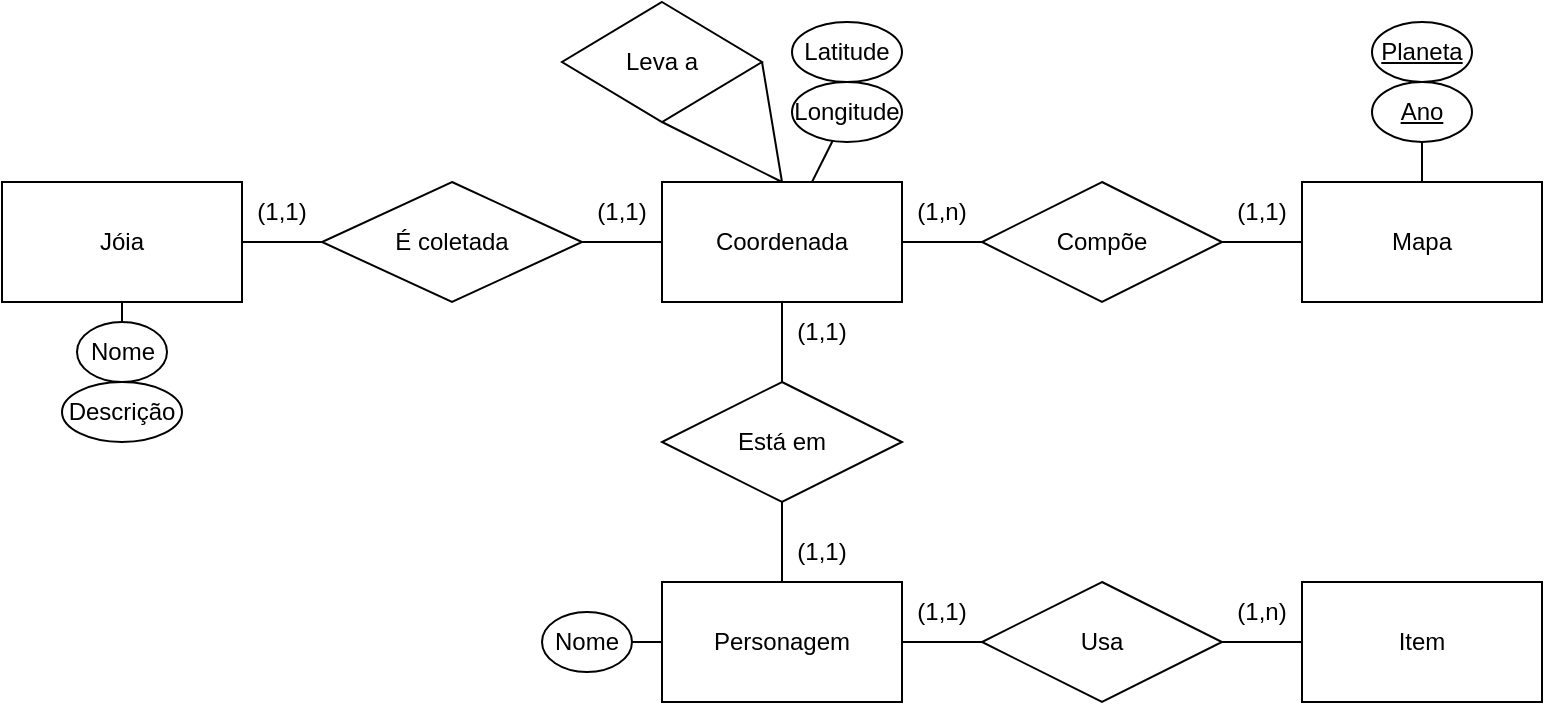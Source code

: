 <mxfile version="16.5.2" type="device"><diagram id="R2lEEEUBdFMjLlhIrx00" name="Page-1"><mxGraphModel dx="948" dy="532" grid="1" gridSize="10" guides="1" tooltips="1" connect="1" arrows="1" fold="1" page="1" pageScale="1" pageWidth="850" pageHeight="1100" math="0" shadow="0" extFonts="Permanent Marker^https://fonts.googleapis.com/css?family=Permanent+Marker"><root><mxCell id="0"/><mxCell id="1" parent="0"/><mxCell id="bvVYsZ8Y6hhxu0jTvmnz-2" value="Mapa" style="rounded=0;whiteSpace=wrap;html=1;" vertex="1" parent="1"><mxGeometry x="680" y="160" width="120" height="60" as="geometry"/></mxCell><mxCell id="bvVYsZ8Y6hhxu0jTvmnz-3" value="&lt;u&gt;Planeta&lt;/u&gt;" style="ellipse;whiteSpace=wrap;html=1;" vertex="1" parent="1"><mxGeometry x="715" y="80" width="50" height="30" as="geometry"/></mxCell><mxCell id="bvVYsZ8Y6hhxu0jTvmnz-4" value="&lt;u&gt;Ano&lt;/u&gt;" style="ellipse;whiteSpace=wrap;html=1;" vertex="1" parent="1"><mxGeometry x="715" y="110" width="50" height="30" as="geometry"/></mxCell><mxCell id="bvVYsZ8Y6hhxu0jTvmnz-9" value="" style="endArrow=none;html=1;rounded=0;exitX=0.5;exitY=0;exitDx=0;exitDy=0;entryX=0.5;entryY=1;entryDx=0;entryDy=0;" edge="1" parent="1" source="bvVYsZ8Y6hhxu0jTvmnz-2" target="bvVYsZ8Y6hhxu0jTvmnz-4"><mxGeometry width="50" height="50" relative="1" as="geometry"><mxPoint x="680" y="190" as="sourcePoint"/><mxPoint x="730" y="140" as="targetPoint"/></mxGeometry></mxCell><mxCell id="bvVYsZ8Y6hhxu0jTvmnz-10" value="Compõe" style="rhombus;whiteSpace=wrap;html=1;" vertex="1" parent="1"><mxGeometry x="520" y="160" width="120" height="60" as="geometry"/></mxCell><mxCell id="bvVYsZ8Y6hhxu0jTvmnz-11" value="" style="endArrow=none;html=1;rounded=0;exitX=1;exitY=0.5;exitDx=0;exitDy=0;entryX=0;entryY=0.5;entryDx=0;entryDy=0;" edge="1" parent="1" source="bvVYsZ8Y6hhxu0jTvmnz-10" target="bvVYsZ8Y6hhxu0jTvmnz-2"><mxGeometry width="50" height="50" relative="1" as="geometry"><mxPoint x="650" y="240" as="sourcePoint"/><mxPoint x="670" y="210" as="targetPoint"/></mxGeometry></mxCell><mxCell id="bvVYsZ8Y6hhxu0jTvmnz-12" value="Coordenada" style="rounded=0;whiteSpace=wrap;html=1;" vertex="1" parent="1"><mxGeometry x="360" y="160" width="120" height="60" as="geometry"/></mxCell><mxCell id="bvVYsZ8Y6hhxu0jTvmnz-13" value="" style="endArrow=none;html=1;rounded=0;entryX=0;entryY=0.5;entryDx=0;entryDy=0;exitX=1;exitY=0.5;exitDx=0;exitDy=0;" edge="1" parent="1" source="bvVYsZ8Y6hhxu0jTvmnz-12" target="bvVYsZ8Y6hhxu0jTvmnz-10"><mxGeometry width="50" height="50" relative="1" as="geometry"><mxPoint x="390" y="280" as="sourcePoint"/><mxPoint x="440" y="230" as="targetPoint"/></mxGeometry></mxCell><mxCell id="bvVYsZ8Y6hhxu0jTvmnz-18" value="" style="endArrow=none;html=1;rounded=0;" edge="1" parent="1" source="bvVYsZ8Y6hhxu0jTvmnz-12" target="bvVYsZ8Y6hhxu0jTvmnz-20"><mxGeometry width="50" height="50" relative="1" as="geometry"><mxPoint x="580" y="250" as="sourcePoint"/><mxPoint x="420" y="140" as="targetPoint"/></mxGeometry></mxCell><mxCell id="bvVYsZ8Y6hhxu0jTvmnz-19" value="Latitude" style="ellipse;whiteSpace=wrap;html=1;" vertex="1" parent="1"><mxGeometry x="425" y="80" width="55" height="30" as="geometry"/></mxCell><mxCell id="bvVYsZ8Y6hhxu0jTvmnz-20" value="Longitude" style="ellipse;whiteSpace=wrap;html=1;" vertex="1" parent="1"><mxGeometry x="425" y="110" width="55" height="30" as="geometry"/></mxCell><mxCell id="bvVYsZ8Y6hhxu0jTvmnz-23" value="Personagem" style="rounded=0;whiteSpace=wrap;html=1;" vertex="1" parent="1"><mxGeometry x="360" y="360" width="120" height="60" as="geometry"/></mxCell><mxCell id="bvVYsZ8Y6hhxu0jTvmnz-24" value="Está em" style="rhombus;whiteSpace=wrap;html=1;" vertex="1" parent="1"><mxGeometry x="360" y="260" width="120" height="60" as="geometry"/></mxCell><mxCell id="bvVYsZ8Y6hhxu0jTvmnz-25" value="" style="endArrow=none;html=1;rounded=0;" edge="1" parent="1" source="bvVYsZ8Y6hhxu0jTvmnz-24" target="bvVYsZ8Y6hhxu0jTvmnz-12"><mxGeometry width="50" height="50" relative="1" as="geometry"><mxPoint x="620" y="330" as="sourcePoint"/><mxPoint x="670" y="280" as="targetPoint"/></mxGeometry></mxCell><mxCell id="bvVYsZ8Y6hhxu0jTvmnz-26" value="" style="endArrow=none;html=1;rounded=0;" edge="1" parent="1" source="bvVYsZ8Y6hhxu0jTvmnz-24" target="bvVYsZ8Y6hhxu0jTvmnz-23"><mxGeometry width="50" height="50" relative="1" as="geometry"><mxPoint x="620" y="330" as="sourcePoint"/><mxPoint x="670" y="280" as="targetPoint"/></mxGeometry></mxCell><mxCell id="bvVYsZ8Y6hhxu0jTvmnz-28" value="Nome" style="ellipse;whiteSpace=wrap;html=1;fillColor=default;" vertex="1" parent="1"><mxGeometry x="300" y="375" width="45" height="30" as="geometry"/></mxCell><mxCell id="bvVYsZ8Y6hhxu0jTvmnz-29" value="" style="endArrow=none;html=1;rounded=0;" edge="1" parent="1" source="bvVYsZ8Y6hhxu0jTvmnz-23" target="bvVYsZ8Y6hhxu0jTvmnz-28"><mxGeometry width="50" height="50" relative="1" as="geometry"><mxPoint x="360" y="375" as="sourcePoint"/><mxPoint x="590" y="280" as="targetPoint"/></mxGeometry></mxCell><mxCell id="bvVYsZ8Y6hhxu0jTvmnz-33" value="Usa" style="rhombus;whiteSpace=wrap;html=1;fillColor=default;" vertex="1" parent="1"><mxGeometry x="520" y="360" width="120" height="60" as="geometry"/></mxCell><mxCell id="bvVYsZ8Y6hhxu0jTvmnz-34" value="Item" style="rounded=0;whiteSpace=wrap;html=1;fillColor=default;" vertex="1" parent="1"><mxGeometry x="680" y="360" width="120" height="60" as="geometry"/></mxCell><mxCell id="bvVYsZ8Y6hhxu0jTvmnz-35" value="" style="endArrow=none;html=1;rounded=0;" edge="1" parent="1" source="bvVYsZ8Y6hhxu0jTvmnz-23" target="bvVYsZ8Y6hhxu0jTvmnz-33"><mxGeometry width="50" height="50" relative="1" as="geometry"><mxPoint x="650" y="370" as="sourcePoint"/><mxPoint x="700" y="320" as="targetPoint"/></mxGeometry></mxCell><mxCell id="bvVYsZ8Y6hhxu0jTvmnz-36" value="" style="endArrow=none;html=1;rounded=0;" edge="1" parent="1" source="bvVYsZ8Y6hhxu0jTvmnz-33" target="bvVYsZ8Y6hhxu0jTvmnz-34"><mxGeometry width="50" height="50" relative="1" as="geometry"><mxPoint x="650" y="370" as="sourcePoint"/><mxPoint x="700" y="320" as="targetPoint"/></mxGeometry></mxCell><mxCell id="bvVYsZ8Y6hhxu0jTvmnz-37" value="(1,1)" style="text;html=1;strokeColor=none;fillColor=none;align=center;verticalAlign=middle;whiteSpace=wrap;rounded=0;" vertex="1" parent="1"><mxGeometry x="630" y="160" width="60" height="30" as="geometry"/></mxCell><mxCell id="bvVYsZ8Y6hhxu0jTvmnz-38" value="(1,n)" style="text;html=1;strokeColor=none;fillColor=none;align=center;verticalAlign=middle;whiteSpace=wrap;rounded=0;" vertex="1" parent="1"><mxGeometry x="470" y="160" width="60" height="30" as="geometry"/></mxCell><mxCell id="bvVYsZ8Y6hhxu0jTvmnz-39" value="(1,1)" style="text;html=1;strokeColor=none;fillColor=none;align=center;verticalAlign=middle;whiteSpace=wrap;rounded=0;" vertex="1" parent="1"><mxGeometry x="410" y="330" width="60" height="30" as="geometry"/></mxCell><mxCell id="bvVYsZ8Y6hhxu0jTvmnz-40" value="(1,1)" style="text;html=1;strokeColor=none;fillColor=none;align=center;verticalAlign=middle;whiteSpace=wrap;rounded=0;" vertex="1" parent="1"><mxGeometry x="410" y="220" width="60" height="30" as="geometry"/></mxCell><mxCell id="bvVYsZ8Y6hhxu0jTvmnz-41" value="(1,1)" style="text;html=1;strokeColor=none;fillColor=none;align=center;verticalAlign=middle;whiteSpace=wrap;rounded=0;" vertex="1" parent="1"><mxGeometry x="470" y="360" width="60" height="30" as="geometry"/></mxCell><mxCell id="bvVYsZ8Y6hhxu0jTvmnz-42" value="(1,n)" style="text;html=1;strokeColor=none;fillColor=none;align=center;verticalAlign=middle;whiteSpace=wrap;rounded=0;" vertex="1" parent="1"><mxGeometry x="630" y="360" width="60" height="30" as="geometry"/></mxCell><mxCell id="bvVYsZ8Y6hhxu0jTvmnz-43" value="É coletada" style="rhombus;whiteSpace=wrap;html=1;fillColor=default;" vertex="1" parent="1"><mxGeometry x="190" y="160" width="130" height="60" as="geometry"/></mxCell><mxCell id="bvVYsZ8Y6hhxu0jTvmnz-44" value="Jóia" style="rounded=0;whiteSpace=wrap;html=1;fillColor=default;" vertex="1" parent="1"><mxGeometry x="30" y="160" width="120" height="60" as="geometry"/></mxCell><mxCell id="bvVYsZ8Y6hhxu0jTvmnz-46" value="" style="endArrow=none;html=1;rounded=0;" edge="1" parent="1" source="bvVYsZ8Y6hhxu0jTvmnz-44" target="bvVYsZ8Y6hhxu0jTvmnz-43"><mxGeometry width="50" height="50" relative="1" as="geometry"><mxPoint x="220" y="270" as="sourcePoint"/><mxPoint x="270" y="220" as="targetPoint"/></mxGeometry></mxCell><mxCell id="bvVYsZ8Y6hhxu0jTvmnz-47" value="" style="endArrow=none;html=1;rounded=0;" edge="1" parent="1" source="bvVYsZ8Y6hhxu0jTvmnz-43" target="bvVYsZ8Y6hhxu0jTvmnz-12"><mxGeometry width="50" height="50" relative="1" as="geometry"><mxPoint x="220" y="270" as="sourcePoint"/><mxPoint x="270" y="220" as="targetPoint"/></mxGeometry></mxCell><mxCell id="bvVYsZ8Y6hhxu0jTvmnz-49" value="Nome" style="ellipse;whiteSpace=wrap;html=1;fillColor=default;" vertex="1" parent="1"><mxGeometry x="67.5" y="230" width="45" height="30" as="geometry"/></mxCell><mxCell id="bvVYsZ8Y6hhxu0jTvmnz-50" value="Descrição" style="ellipse;whiteSpace=wrap;html=1;fillColor=default;" vertex="1" parent="1"><mxGeometry x="60" y="260" width="60" height="30" as="geometry"/></mxCell><mxCell id="bvVYsZ8Y6hhxu0jTvmnz-51" value="" style="endArrow=none;html=1;rounded=0;" edge="1" parent="1" source="bvVYsZ8Y6hhxu0jTvmnz-44" target="bvVYsZ8Y6hhxu0jTvmnz-49"><mxGeometry width="50" height="50" relative="1" as="geometry"><mxPoint x="220" y="270" as="sourcePoint"/><mxPoint x="270" y="220" as="targetPoint"/></mxGeometry></mxCell><mxCell id="bvVYsZ8Y6hhxu0jTvmnz-52" value="(1,1)" style="text;html=1;strokeColor=none;fillColor=none;align=center;verticalAlign=middle;whiteSpace=wrap;rounded=0;" vertex="1" parent="1"><mxGeometry x="140" y="160" width="60" height="30" as="geometry"/></mxCell><mxCell id="bvVYsZ8Y6hhxu0jTvmnz-53" value="(1,1)" style="text;html=1;strokeColor=none;fillColor=none;align=center;verticalAlign=middle;whiteSpace=wrap;rounded=0;" vertex="1" parent="1"><mxGeometry x="310" y="160" width="60" height="30" as="geometry"/></mxCell><mxCell id="bvVYsZ8Y6hhxu0jTvmnz-54" value="Leva a" style="rhombus;whiteSpace=wrap;html=1;fillColor=default;" vertex="1" parent="1"><mxGeometry x="310" y="70" width="100" height="60" as="geometry"/></mxCell><mxCell id="bvVYsZ8Y6hhxu0jTvmnz-55" value="" style="endArrow=none;html=1;rounded=0;exitX=1;exitY=0.5;exitDx=0;exitDy=0;" edge="1" parent="1" source="bvVYsZ8Y6hhxu0jTvmnz-54"><mxGeometry width="50" height="50" relative="1" as="geometry"><mxPoint x="420" y="170" as="sourcePoint"/><mxPoint x="420" y="160" as="targetPoint"/></mxGeometry></mxCell><mxCell id="bvVYsZ8Y6hhxu0jTvmnz-56" value="" style="endArrow=none;html=1;rounded=0;exitX=0.5;exitY=1;exitDx=0;exitDy=0;entryX=0.5;entryY=0;entryDx=0;entryDy=0;" edge="1" parent="1" source="bvVYsZ8Y6hhxu0jTvmnz-54" target="bvVYsZ8Y6hhxu0jTvmnz-12"><mxGeometry width="50" height="50" relative="1" as="geometry"><mxPoint x="420" y="170" as="sourcePoint"/><mxPoint x="470" y="120" as="targetPoint"/></mxGeometry></mxCell></root></mxGraphModel></diagram></mxfile>